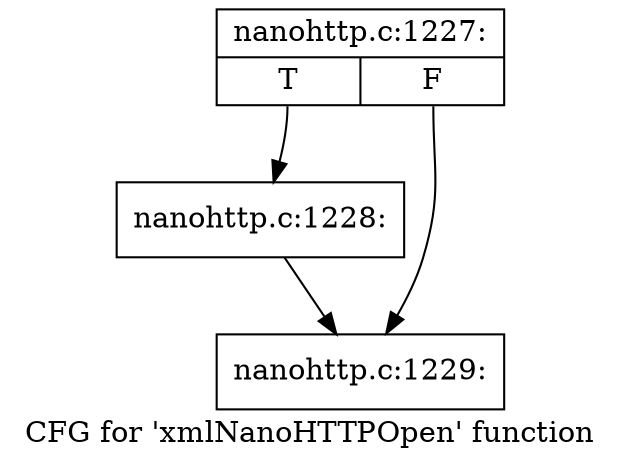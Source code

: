 digraph "CFG for 'xmlNanoHTTPOpen' function" {
	label="CFG for 'xmlNanoHTTPOpen' function";

	Node0x400be90 [shape=record,label="{nanohttp.c:1227:|{<s0>T|<s1>F}}"];
	Node0x400be90:s0 -> Node0x4041fe0;
	Node0x400be90:s1 -> Node0x4042030;
	Node0x4041fe0 [shape=record,label="{nanohttp.c:1228:}"];
	Node0x4041fe0 -> Node0x4042030;
	Node0x4042030 [shape=record,label="{nanohttp.c:1229:}"];
}
